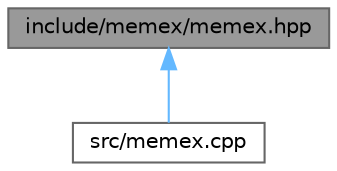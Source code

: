 digraph "include/memex/memex.hpp"
{
 // LATEX_PDF_SIZE
  bgcolor="transparent";
  edge [fontname=Helvetica,fontsize=10,labelfontname=Helvetica,labelfontsize=10];
  node [fontname=Helvetica,fontsize=10,shape=box,height=0.2,width=0.4];
  Node1 [id="Node000001",label="include/memex/memex.hpp",height=0.2,width=0.4,color="gray40", fillcolor="grey60", style="filled", fontcolor="black",tooltip="The header file for the memex library."];
  Node1 -> Node2 [id="edge1_Node000001_Node000002",dir="back",color="steelblue1",style="solid",tooltip=" "];
  Node2 [id="Node000002",label="src/memex.cpp",height=0.2,width=0.4,color="grey40", fillcolor="white", style="filled",URL="$memex_8cpp.html",tooltip=" "];
}
